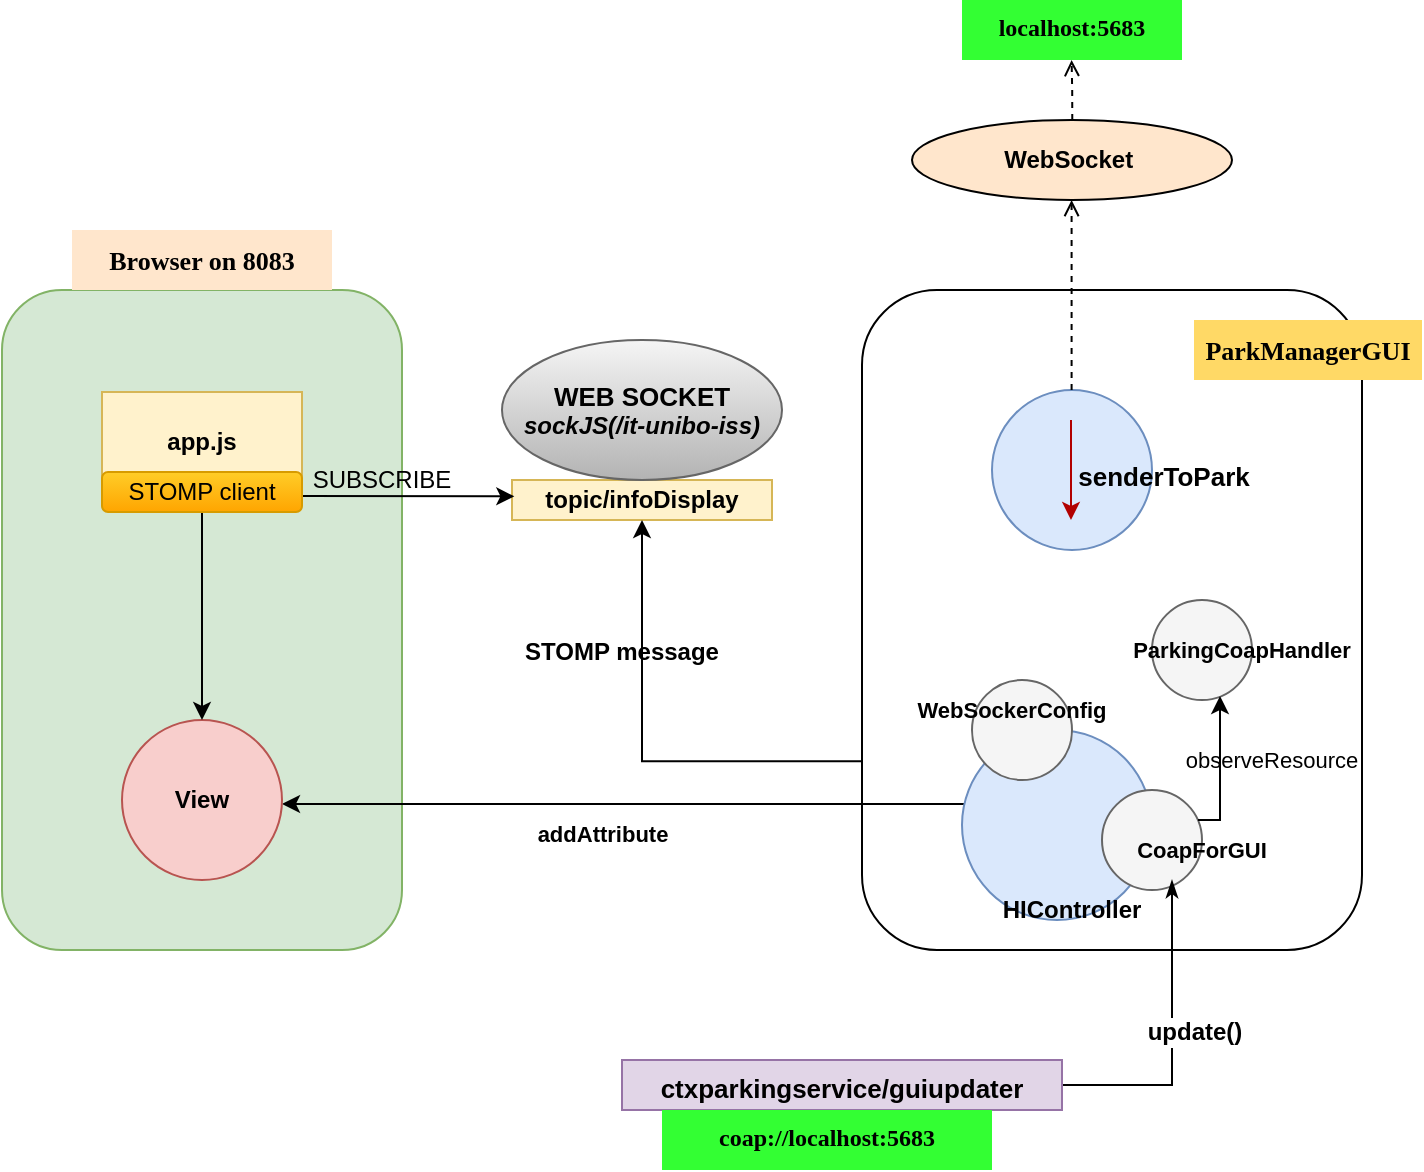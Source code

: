 <mxfile version="15.4.0" type="device"><diagram id="l6CZ6MG321GRP2374rsw" name="Pagina-1"><mxGraphModel dx="1024" dy="592" grid="1" gridSize="10" guides="1" tooltips="1" connect="1" arrows="1" fold="1" page="1" pageScale="1" pageWidth="827" pageHeight="1169" math="0" shadow="0"><root><mxCell id="0"/><mxCell id="1" parent="0"/><mxCell id="FzVtVAhi1EfLrGL6ytFN-1" value="" style="rounded=1;whiteSpace=wrap;html=1;direction=south;" parent="1" vertex="1"><mxGeometry x="520" y="215" width="250" height="330" as="geometry"/></mxCell><mxCell id="FzVtVAhi1EfLrGL6ytFN-11" value="" style="rounded=1;whiteSpace=wrap;html=1;fillColor=#d5e8d4;strokeColor=#82b366;" parent="1" vertex="1"><mxGeometry x="90" y="215" width="200" height="330" as="geometry"/></mxCell><mxCell id="FzVtVAhi1EfLrGL6ytFN-4" value="" style="group" parent="1" vertex="1" connectable="0"><mxGeometry x="585" y="265" width="80" height="90" as="geometry"/></mxCell><mxCell id="FzVtVAhi1EfLrGL6ytFN-2" value="" style="ellipse;whiteSpace=wrap;html=1;aspect=fixed;fillColor=#dae8fc;strokeColor=#6c8ebf;" parent="FzVtVAhi1EfLrGL6ytFN-4" vertex="1"><mxGeometry width="80" height="80" as="geometry"/></mxCell><mxCell id="FzVtVAhi1EfLrGL6ytFN-3" value="" style="endArrow=classic;html=1;rounded=0;edgeStyle=orthogonalEdgeStyle;fillColor=#e51400;strokeColor=#B20000;" parent="FzVtVAhi1EfLrGL6ytFN-4" edge="1"><mxGeometry width="50" height="50" relative="1" as="geometry"><mxPoint x="39.5" y="15" as="sourcePoint"/><mxPoint x="39.5" y="65" as="targetPoint"/></mxGeometry></mxCell><mxCell id="FzVtVAhi1EfLrGL6ytFN-5" value="&lt;b&gt;&lt;font style=&quot;font-size: 13px&quot;&gt;senderToPark&lt;/font&gt;&lt;/b&gt;" style="text;html=1;strokeColor=none;fillColor=none;align=center;verticalAlign=middle;whiteSpace=wrap;rounded=0;" parent="FzVtVAhi1EfLrGL6ytFN-4" vertex="1"><mxGeometry x="56" y="28" width="60" height="30" as="geometry"/></mxCell><mxCell id="FzVtVAhi1EfLrGL6ytFN-13" style="edgeStyle=orthogonalEdgeStyle;rounded=0;orthogonalLoop=1;jettySize=auto;html=1;entryX=1;entryY=0.5;entryDx=0;entryDy=0;" parent="1" edge="1"><mxGeometry relative="1" as="geometry"><mxPoint x="585.314" y="472" as="sourcePoint"/><mxPoint x="230" y="472" as="targetPoint"/><Array as="points"><mxPoint x="236" y="472"/><mxPoint x="236" y="472"/></Array></mxGeometry></mxCell><mxCell id="FzVtVAhi1EfLrGL6ytFN-14" value="&lt;b&gt;addAttribute&lt;/b&gt;" style="edgeLabel;html=1;align=center;verticalAlign=middle;resizable=0;points=[];" parent="FzVtVAhi1EfLrGL6ytFN-13" vertex="1" connectable="0"><mxGeometry x="-0.074" y="1" relative="1" as="geometry"><mxPoint x="-31" y="14" as="offset"/></mxGeometry></mxCell><mxCell id="FzVtVAhi1EfLrGL6ytFN-6" value="" style="ellipse;whiteSpace=wrap;html=1;aspect=fixed;fillColor=#dae8fc;strokeColor=#6c8ebf;" parent="1" vertex="1"><mxGeometry x="570" y="435" width="95" height="95" as="geometry"/></mxCell><mxCell id="FzVtVAhi1EfLrGL6ytFN-8" value="&lt;b&gt;HIController&lt;/b&gt;" style="text;html=1;strokeColor=none;fillColor=none;align=center;verticalAlign=middle;whiteSpace=wrap;rounded=0;" parent="1" vertex="1"><mxGeometry x="595" y="510" width="60" height="30" as="geometry"/></mxCell><mxCell id="FzVtVAhi1EfLrGL6ytFN-12" value="&lt;b&gt;View&lt;/b&gt;" style="ellipse;whiteSpace=wrap;html=1;aspect=fixed;fillColor=#f8cecc;strokeColor=#b85450;" parent="1" vertex="1"><mxGeometry x="150" y="430" width="80" height="80" as="geometry"/></mxCell><mxCell id="FzVtVAhi1EfLrGL6ytFN-16" value="&lt;b&gt;app.js&lt;/b&gt;" style="rounded=0;whiteSpace=wrap;html=1;fillColor=#fff2cc;strokeColor=#d6b656;" parent="1" vertex="1"><mxGeometry x="140" y="266" width="100" height="50" as="geometry"/></mxCell><mxCell id="FzVtVAhi1EfLrGL6ytFN-24" style="edgeStyle=orthogonalEdgeStyle;rounded=0;orthogonalLoop=1;jettySize=auto;html=1;entryX=0.5;entryY=0;entryDx=0;entryDy=0;fontColor=#000000;exitX=0.5;exitY=1;exitDx=0;exitDy=0;" parent="1" source="FzVtVAhi1EfLrGL6ytFN-16" target="FzVtVAhi1EfLrGL6ytFN-12" edge="1"><mxGeometry relative="1" as="geometry"/></mxCell><mxCell id="FzVtVAhi1EfLrGL6ytFN-20" value="&lt;b&gt;topic/infoDisplay&lt;/b&gt;" style="rounded=0;whiteSpace=wrap;html=1;fillColor=#fff2cc;strokeColor=#d6b656;" parent="1" vertex="1"><mxGeometry x="345" y="310" width="130" height="20" as="geometry"/></mxCell><mxCell id="FzVtVAhi1EfLrGL6ytFN-23" value="STOMP message" style="text;strokeColor=none;fillColor=none;align=center;verticalAlign=middle;rounded=0;labelBackgroundColor=none;fontStyle=1;fontColor=#000000;" parent="1" vertex="1"><mxGeometry x="370" y="380" width="60" height="30" as="geometry"/></mxCell><mxCell id="FzVtVAhi1EfLrGL6ytFN-25" value="Browser on 8083" style="text;html=1;strokeColor=none;fillColor=#FFE6CC;align=center;verticalAlign=middle;whiteSpace=wrap;rounded=0;labelBackgroundColor=none;fontColor=#000000;fontStyle=1;fontSize=13;fontFamily=Lucida Console;" parent="1" vertex="1"><mxGeometry x="125" y="185" width="130" height="30" as="geometry"/></mxCell><mxCell id="FzVtVAhi1EfLrGL6ytFN-27" value="&lt;b style=&quot;font-size: 13px&quot;&gt;ParkManagerGUI&lt;/b&gt;" style="text;html=1;strokeColor=none;fillColor=#FFD966;align=center;verticalAlign=middle;whiteSpace=wrap;rounded=0;labelBackgroundColor=none;fontColor=#000000;fontSize=13;fontFamily=Lucida Console;" parent="1" vertex="1"><mxGeometry x="686" y="230" width="114" height="30" as="geometry"/></mxCell><mxCell id="FzVtVAhi1EfLrGL6ytFN-28" value="" style="ellipse;aspect=fixed;labelBackgroundColor=none;fontFamily=Helvetica;fontSize=11;fontColor=#333333;fontStyle=1;fillColor=#f5f5f5;strokeColor=#666666;" parent="1" vertex="1"><mxGeometry x="640" y="465" width="50" height="50" as="geometry"/></mxCell><mxCell id="FzVtVAhi1EfLrGL6ytFN-33" value="&lt;b style=&quot;font-size: 12px&quot;&gt;WebSocket&amp;nbsp;&lt;br&gt;&lt;/b&gt;" style="ellipse;whiteSpace=wrap;html=1;labelBackgroundColor=none;fontFamily=Helvetica;fontSize=11;fontColor=default;fillColor=#FFE6CC;" parent="1" vertex="1"><mxGeometry x="545" y="130" width="160" height="40" as="geometry"/></mxCell><mxCell id="FzVtVAhi1EfLrGL6ytFN-36" value="localhost:5683" style="text;whiteSpace=wrap;fontSize=12;fontFamily=Lucida Console;fontColor=default;align=center;fillColor=#33FF33;fontStyle=1" parent="1" vertex="1"><mxGeometry x="570" y="70" width="110" height="30" as="geometry"/></mxCell><mxCell id="FzVtVAhi1EfLrGL6ytFN-38" value="" style="endArrow=open;html=1;rounded=0;fontFamily=Helvetica;fontSize=11;fontColor=default;edgeStyle=orthogonalEdgeStyle;entryX=0.5;entryY=0;entryDx=0;entryDy=0;strokeWidth=1;endFill=0;dashed=1;" parent="1" edge="1"><mxGeometry width="50" height="50" relative="1" as="geometry"><mxPoint x="624.8" y="265" as="sourcePoint"/><mxPoint x="624.8" y="170" as="targetPoint"/><Array as="points"><mxPoint x="624.8" y="240"/><mxPoint x="624.8" y="240"/></Array></mxGeometry></mxCell><mxCell id="FzVtVAhi1EfLrGL6ytFN-40" value="" style="endArrow=open;html=1;rounded=0;fontFamily=Helvetica;fontSize=11;fontColor=default;edgeStyle=orthogonalEdgeStyle;entryX=0.5;entryY=0;entryDx=0;entryDy=0;strokeWidth=1;endFill=0;dashed=1;" parent="1" edge="1"><mxGeometry width="50" height="50" relative="1" as="geometry"><mxPoint x="625.14" y="130" as="sourcePoint"/><mxPoint x="624.8" y="100" as="targetPoint"/><Array as="points"><mxPoint x="625.14" y="115"/><mxPoint x="625.14" y="115"/></Array></mxGeometry></mxCell><mxCell id="FzVtVAhi1EfLrGL6ytFN-29" value="CoapForGUI" style="text;strokeColor=none;fillColor=none;align=center;verticalAlign=middle;whiteSpace=wrap;rounded=0;labelBackgroundColor=none;fontFamily=Helvetica;fontSize=11;fontColor=default;fontStyle=1" parent="1" vertex="1"><mxGeometry x="660" y="480" width="60" height="30" as="geometry"/></mxCell><mxCell id="FzVtVAhi1EfLrGL6ytFN-43" value="" style="group" parent="1" vertex="1" connectable="0"><mxGeometry x="665" y="370" width="90" height="50" as="geometry"/></mxCell><mxCell id="FzVtVAhi1EfLrGL6ytFN-41" value="" style="ellipse;aspect=fixed;labelBackgroundColor=none;fontFamily=Helvetica;fontSize=11;fontColor=#333333;fontStyle=1;fillColor=#f5f5f5;strokeColor=#666666;" parent="FzVtVAhi1EfLrGL6ytFN-43" vertex="1"><mxGeometry width="50" height="50" as="geometry"/></mxCell><mxCell id="FzVtVAhi1EfLrGL6ytFN-42" value="ParkingCoapHandler" style="text;strokeColor=none;fillColor=none;align=center;verticalAlign=middle;whiteSpace=wrap;rounded=0;labelBackgroundColor=none;fontFamily=Helvetica;fontSize=11;fontColor=default;fontStyle=1" parent="FzVtVAhi1EfLrGL6ytFN-43" vertex="1"><mxGeometry x="15" y="10" width="60" height="30" as="geometry"/></mxCell><mxCell id="FzVtVAhi1EfLrGL6ytFN-47" value="" style="endArrow=classic;html=1;rounded=0;fontFamily=Lucida Console;fontSize=12;fontColor=default;strokeWidth=1;edgeStyle=orthogonalEdgeStyle;entryX=0.687;entryY=0.951;entryDx=0;entryDy=0;entryPerimeter=0;" parent="1" target="FzVtVAhi1EfLrGL6ytFN-41" edge="1"><mxGeometry width="50" height="50" relative="1" as="geometry"><mxPoint x="688" y="480" as="sourcePoint"/><mxPoint x="735" y="425" as="targetPoint"/><Array as="points"><mxPoint x="699" y="480"/><mxPoint x="699" y="418"/><mxPoint x="699" y="418"/></Array></mxGeometry></mxCell><mxCell id="FzVtVAhi1EfLrGL6ytFN-48" value="&lt;font face=&quot;Helvetica&quot; style=&quot;font-size: 11px&quot;&gt;observeResource&lt;/font&gt;" style="text;html=1;strokeColor=none;fillColor=none;align=center;verticalAlign=middle;whiteSpace=wrap;rounded=0;labelBackgroundColor=none;fontFamily=Lucida Console;fontSize=12;fontColor=default;" parent="1" vertex="1"><mxGeometry x="695" y="435" width="60" height="30" as="geometry"/></mxCell><mxCell id="FzVtVAhi1EfLrGL6ytFN-50" style="edgeStyle=orthogonalEdgeStyle;rounded=0;orthogonalLoop=1;jettySize=auto;html=1;entryX=0.25;entryY=1;entryDx=0;entryDy=0;fontFamily=Lucida Console;fontSize=12;fontColor=default;endArrow=classicThin;endFill=1;strokeWidth=1;" parent="1" source="FzVtVAhi1EfLrGL6ytFN-49" target="FzVtVAhi1EfLrGL6ytFN-29" edge="1"><mxGeometry relative="1" as="geometry"/></mxCell><mxCell id="FzVtVAhi1EfLrGL6ytFN-51" value="update()" style="edgeLabel;html=1;align=center;verticalAlign=middle;resizable=0;points=[];fontSize=12;fontFamily=Helvetica;fontColor=default;fontStyle=1" parent="FzVtVAhi1EfLrGL6ytFN-50" vertex="1" connectable="0"><mxGeometry x="-0.291" y="3" relative="1" as="geometry"><mxPoint x="14" y="-26" as="offset"/></mxGeometry></mxCell><mxCell id="FzVtVAhi1EfLrGL6ytFN-49" value="ctxparkingservice/guiupdater" style="text;whiteSpace=wrap;fontSize=13;fontFamily=Helvetica;align=center;fillColor=#e1d5e7;fontStyle=1;strokeColor=#9673a6;" parent="1" vertex="1"><mxGeometry x="400" y="600" width="220" height="25" as="geometry"/></mxCell><mxCell id="FzVtVAhi1EfLrGL6ytFN-52" value="" style="ellipse;aspect=fixed;labelBackgroundColor=none;fontFamily=Helvetica;fontSize=11;fontColor=#333333;fontStyle=1;fillColor=#f5f5f5;strokeColor=#666666;" parent="1" vertex="1"><mxGeometry x="575" y="410" width="50" height="50" as="geometry"/></mxCell><mxCell id="FzVtVAhi1EfLrGL6ytFN-53" value="WebSockerConfig" style="text;strokeColor=none;fillColor=none;align=center;verticalAlign=middle;whiteSpace=wrap;rounded=0;labelBackgroundColor=none;fontFamily=Helvetica;fontSize=11;fontColor=default;fontStyle=1" parent="1" vertex="1"><mxGeometry x="565" y="410" width="60" height="30" as="geometry"/></mxCell><mxCell id="FzVtVAhi1EfLrGL6ytFN-54" value="coap://localhost:5683" style="text;whiteSpace=wrap;fontSize=12;fontFamily=Lucida Console;fontColor=default;align=center;fillColor=#33FF33;fontStyle=1" parent="1" vertex="1"><mxGeometry x="420" y="625" width="165" height="30" as="geometry"/></mxCell><mxCell id="QPt8Z2ICsNA89Xtsh2VA-2" value="&lt;b&gt;&lt;span style=&quot;font-size: 13px&quot;&gt;WEB SOCKET&lt;/span&gt;&lt;br&gt;&lt;font style=&quot;font-size: 12px&quot;&gt;&lt;i&gt;sockJS(&lt;/i&gt;&lt;span style=&quot;font-style: italic&quot;&gt;/it-unibo-iss&lt;/span&gt;&lt;span style=&quot;font-style: italic&quot;&gt;)&lt;/span&gt;&lt;/font&gt;&lt;/b&gt;" style="ellipse;whiteSpace=wrap;html=1;gradientColor=#b3b3b3;fillColor=#f5f5f5;strokeColor=#666666;" vertex="1" parent="1"><mxGeometry x="340" y="240" width="140" height="70" as="geometry"/></mxCell><mxCell id="QPt8Z2ICsNA89Xtsh2VA-3" value="" style="endArrow=classic;html=1;rounded=0;edgeStyle=orthogonalEdgeStyle;exitX=0.714;exitY=1;exitDx=0;exitDy=0;exitPerimeter=0;entryX=0.5;entryY=1;entryDx=0;entryDy=0;" edge="1" parent="1" source="FzVtVAhi1EfLrGL6ytFN-1" target="FzVtVAhi1EfLrGL6ytFN-20"><mxGeometry width="50" height="50" relative="1" as="geometry"><mxPoint x="390" y="320" as="sourcePoint"/><mxPoint x="440" y="270" as="targetPoint"/></mxGeometry></mxCell><mxCell id="QPt8Z2ICsNA89Xtsh2VA-4" value="" style="endArrow=classic;html=1;rounded=0;edgeStyle=orthogonalEdgeStyle;entryX=0.009;entryY=0.358;entryDx=0;entryDy=0;entryPerimeter=0;" edge="1" parent="1"><mxGeometry width="50" height="50" relative="1" as="geometry"><mxPoint x="240" y="318" as="sourcePoint"/><mxPoint x="346.17" y="318.16" as="targetPoint"/><Array as="points"><mxPoint x="240" y="318"/><mxPoint x="339" y="318"/></Array></mxGeometry></mxCell><mxCell id="QPt8Z2ICsNA89Xtsh2VA-5" value="STOMP client" style="rounded=1;whiteSpace=wrap;html=1;gradientColor=#ffa500;fillColor=#ffcd28;strokeColor=#d79b00;" vertex="1" parent="1"><mxGeometry x="140" y="306" width="100" height="20" as="geometry"/></mxCell><mxCell id="QPt8Z2ICsNA89Xtsh2VA-6" value="SUBSCRIBE" style="text;html=1;strokeColor=none;fillColor=none;align=center;verticalAlign=middle;whiteSpace=wrap;rounded=0;" vertex="1" parent="1"><mxGeometry x="255" y="302" width="50" height="15" as="geometry"/></mxCell></root></mxGraphModel></diagram></mxfile>